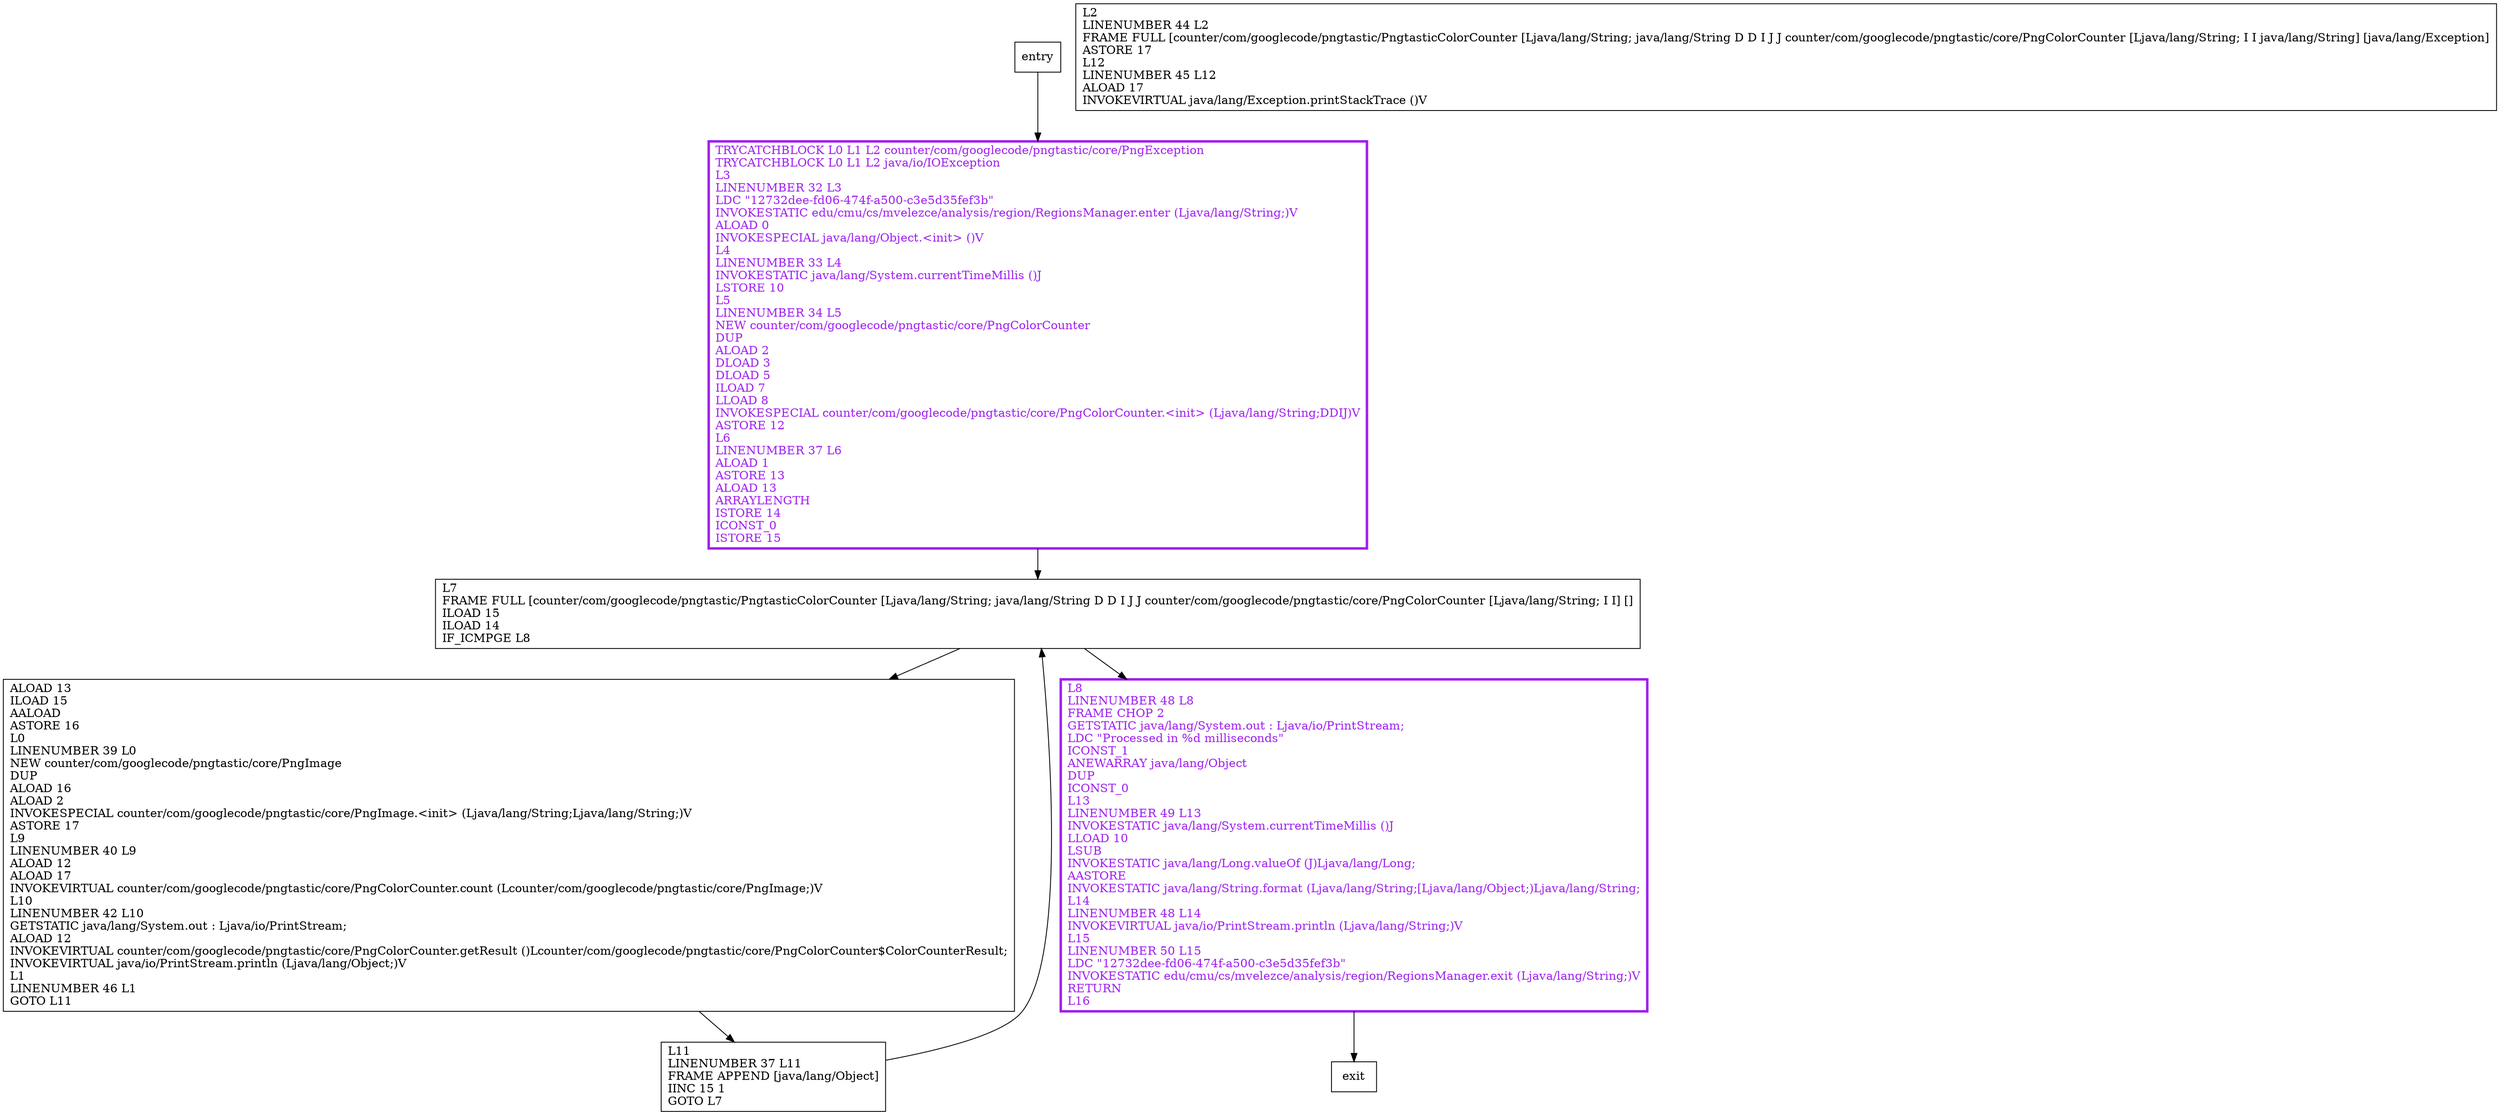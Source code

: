 digraph <init> {
node [shape=record];
1654204121 [label="TRYCATCHBLOCK L0 L1 L2 counter/com/googlecode/pngtastic/core/PngException\lTRYCATCHBLOCK L0 L1 L2 java/io/IOException\lL3\lLINENUMBER 32 L3\lLDC \"12732dee-fd06-474f-a500-c3e5d35fef3b\"\lINVOKESTATIC edu/cmu/cs/mvelezce/analysis/region/RegionsManager.enter (Ljava/lang/String;)V\lALOAD 0\lINVOKESPECIAL java/lang/Object.\<init\> ()V\lL4\lLINENUMBER 33 L4\lINVOKESTATIC java/lang/System.currentTimeMillis ()J\lLSTORE 10\lL5\lLINENUMBER 34 L5\lNEW counter/com/googlecode/pngtastic/core/PngColorCounter\lDUP\lALOAD 2\lDLOAD 3\lDLOAD 5\lILOAD 7\lLLOAD 8\lINVOKESPECIAL counter/com/googlecode/pngtastic/core/PngColorCounter.\<init\> (Ljava/lang/String;DDIJ)V\lASTORE 12\lL6\lLINENUMBER 37 L6\lALOAD 1\lASTORE 13\lALOAD 13\lARRAYLENGTH\lISTORE 14\lICONST_0\lISTORE 15\l"];
1026114873 [label="L2\lLINENUMBER 44 L2\lFRAME FULL [counter/com/googlecode/pngtastic/PngtasticColorCounter [Ljava/lang/String; java/lang/String D D I J J counter/com/googlecode/pngtastic/core/PngColorCounter [Ljava/lang/String; I I java/lang/String] [java/lang/Exception]\lASTORE 17\lL12\lLINENUMBER 45 L12\lALOAD 17\lINVOKEVIRTUAL java/lang/Exception.printStackTrace ()V\l"];
198568913 [label="ALOAD 13\lILOAD 15\lAALOAD\lASTORE 16\lL0\lLINENUMBER 39 L0\lNEW counter/com/googlecode/pngtastic/core/PngImage\lDUP\lALOAD 16\lALOAD 2\lINVOKESPECIAL counter/com/googlecode/pngtastic/core/PngImage.\<init\> (Ljava/lang/String;Ljava/lang/String;)V\lASTORE 17\lL9\lLINENUMBER 40 L9\lALOAD 12\lALOAD 17\lINVOKEVIRTUAL counter/com/googlecode/pngtastic/core/PngColorCounter.count (Lcounter/com/googlecode/pngtastic/core/PngImage;)V\lL10\lLINENUMBER 42 L10\lGETSTATIC java/lang/System.out : Ljava/io/PrintStream;\lALOAD 12\lINVOKEVIRTUAL counter/com/googlecode/pngtastic/core/PngColorCounter.getResult ()Lcounter/com/googlecode/pngtastic/core/PngColorCounter$ColorCounterResult;\lINVOKEVIRTUAL java/io/PrintStream.println (Ljava/lang/Object;)V\lL1\lLINENUMBER 46 L1\lGOTO L11\l"];
2031914784 [label="L7\lFRAME FULL [counter/com/googlecode/pngtastic/PngtasticColorCounter [Ljava/lang/String; java/lang/String D D I J J counter/com/googlecode/pngtastic/core/PngColorCounter [Ljava/lang/String; I I] []\lILOAD 15\lILOAD 14\lIF_ICMPGE L8\l"];
542227356 [label="L11\lLINENUMBER 37 L11\lFRAME APPEND [java/lang/Object]\lIINC 15 1\lGOTO L7\l"];
1290152704 [label="L8\lLINENUMBER 48 L8\lFRAME CHOP 2\lGETSTATIC java/lang/System.out : Ljava/io/PrintStream;\lLDC \"Processed in %d milliseconds\"\lICONST_1\lANEWARRAY java/lang/Object\lDUP\lICONST_0\lL13\lLINENUMBER 49 L13\lINVOKESTATIC java/lang/System.currentTimeMillis ()J\lLLOAD 10\lLSUB\lINVOKESTATIC java/lang/Long.valueOf (J)Ljava/lang/Long;\lAASTORE\lINVOKESTATIC java/lang/String.format (Ljava/lang/String;[Ljava/lang/Object;)Ljava/lang/String;\lL14\lLINENUMBER 48 L14\lINVOKEVIRTUAL java/io/PrintStream.println (Ljava/lang/String;)V\lL15\lLINENUMBER 50 L15\lLDC \"12732dee-fd06-474f-a500-c3e5d35fef3b\"\lINVOKESTATIC edu/cmu/cs/mvelezce/analysis/region/RegionsManager.exit (Ljava/lang/String;)V\lRETURN\lL16\l"];
entry;
exit;
entry -> 1654204121;
1654204121 -> 2031914784;
198568913 -> 542227356;
2031914784 -> 198568913;
2031914784 -> 1290152704;
542227356 -> 2031914784;
1290152704 -> exit;
1654204121[fontcolor="purple", penwidth=3, color="purple"];
1290152704[fontcolor="purple", penwidth=3, color="purple"];
}
